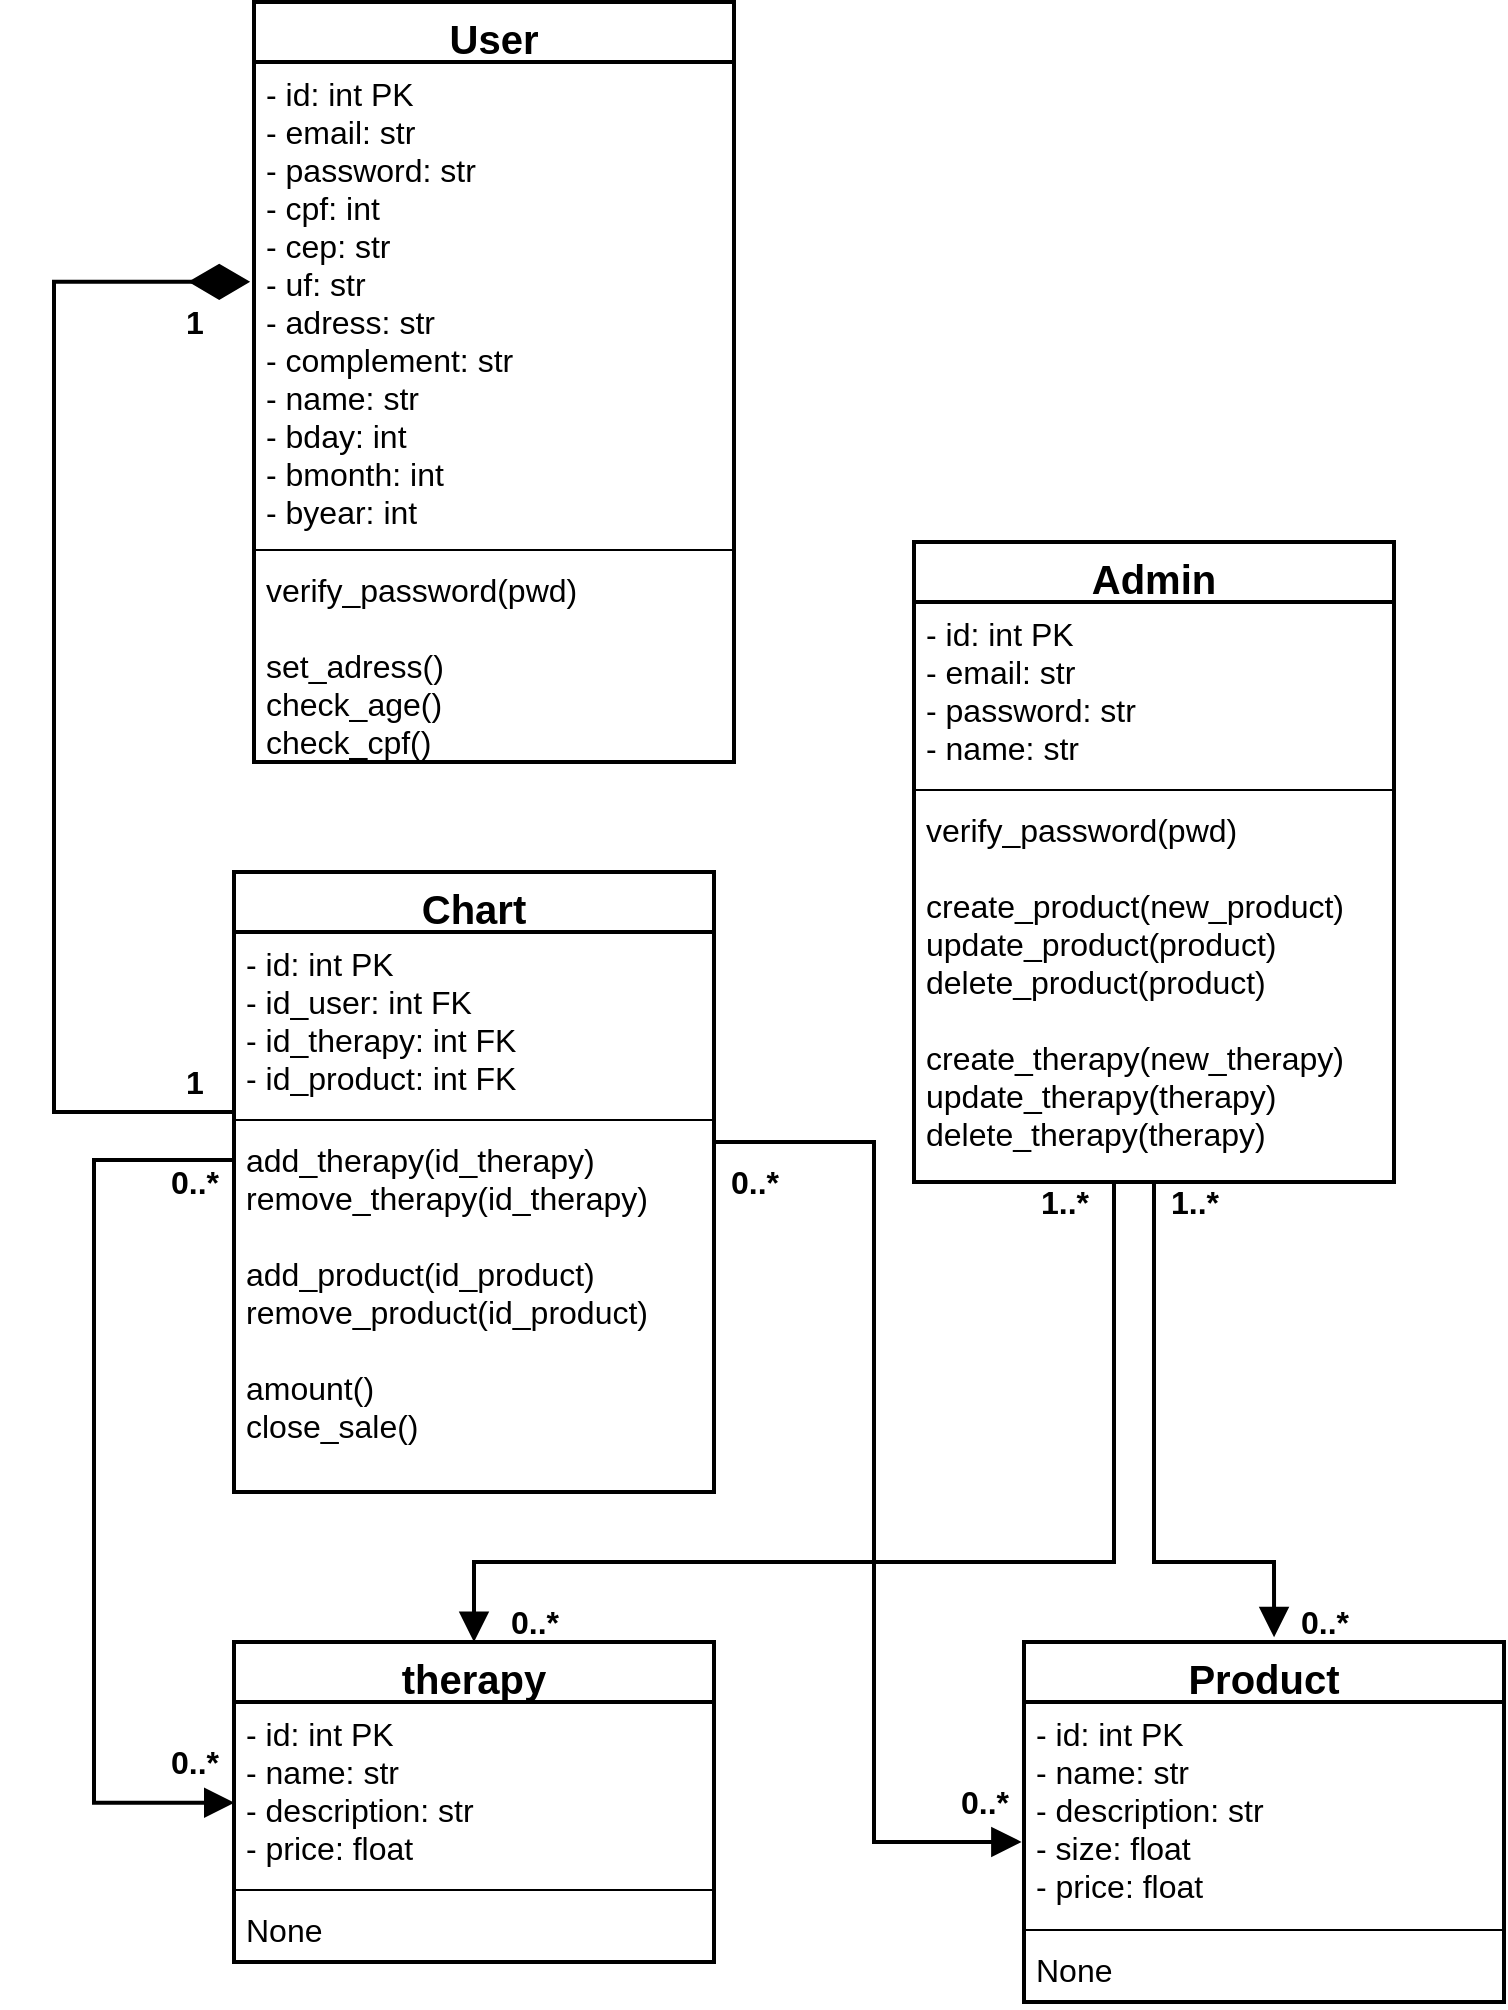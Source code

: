 <mxfile version="14.5.1" type="device"><diagram id="fntY5NJteIdh2mDkMQc7" name="Page-1"><mxGraphModel dx="2452" dy="855" grid="1" gridSize="10" guides="1" tooltips="1" connect="1" arrows="1" fold="1" page="1" pageScale="1" pageWidth="850" pageHeight="1100" math="0" shadow="0"><root><mxCell id="0"/><mxCell id="1" parent="0"/><mxCell id="HS4yT8Spio_Xcdn0OzpL-2" value="User" style="swimlane;fontStyle=1;align=center;verticalAlign=top;childLayout=stackLayout;horizontal=1;startSize=30;horizontalStack=0;resizeParent=1;resizeParentMax=0;resizeLast=0;collapsible=1;marginBottom=0;strokeWidth=2;fontSize=20;" parent="1" vertex="1"><mxGeometry x="80" y="20" width="240" height="380" as="geometry"/></mxCell><mxCell id="HS4yT8Spio_Xcdn0OzpL-3" value="- id: int PK&#10;- email: str&#10;- password: str&#10;- cpf: int&#10;- cep: str&#10;- uf: str&#10;- adress: str&#10;- complement: str&#10;- name: str&#10;- bday: int&#10;- bmonth: int&#10;- byear: int" style="text;strokeColor=none;fillColor=none;align=left;verticalAlign=top;spacingLeft=4;spacingRight=4;overflow=hidden;rotatable=0;points=[[0,0.5],[1,0.5]];portConstraint=eastwest;fontSize=16;" parent="HS4yT8Spio_Xcdn0OzpL-2" vertex="1"><mxGeometry y="30" width="240" height="240" as="geometry"/></mxCell><mxCell id="HS4yT8Spio_Xcdn0OzpL-4" value="" style="line;strokeWidth=1;fillColor=none;align=left;verticalAlign=middle;spacingTop=-1;spacingLeft=3;spacingRight=3;rotatable=0;labelPosition=right;points=[];portConstraint=eastwest;" parent="HS4yT8Spio_Xcdn0OzpL-2" vertex="1"><mxGeometry y="270" width="240" height="8" as="geometry"/></mxCell><mxCell id="HS4yT8Spio_Xcdn0OzpL-5" value="verify_password(pwd)&#10;&#10;set_adress()&#10;check_age()&#10;check_cpf()" style="text;strokeColor=none;fillColor=none;align=left;verticalAlign=top;spacingLeft=4;spacingRight=4;overflow=hidden;rotatable=0;points=[[0,0.5],[1,0.5]];portConstraint=eastwest;fontSize=16;" parent="HS4yT8Spio_Xcdn0OzpL-2" vertex="1"><mxGeometry y="278" width="240" height="102" as="geometry"/></mxCell><mxCell id="_fVfH-ekBTrfcn4htMMa-14" style="edgeStyle=orthogonalEdgeStyle;rounded=0;orthogonalLoop=1;jettySize=auto;html=1;endArrow=block;endFill=1;endSize=10;strokeWidth=2;fontSize=16;entryX=0.521;entryY=-0.013;entryDx=0;entryDy=0;entryPerimeter=0;" parent="1" source="HS4yT8Spio_Xcdn0OzpL-6" target="HS4yT8Spio_Xcdn0OzpL-10" edge="1"><mxGeometry relative="1" as="geometry"><mxPoint x="570" y="810" as="targetPoint"/><Array as="points"><mxPoint x="530" y="800"/><mxPoint x="590" y="800"/></Array></mxGeometry></mxCell><mxCell id="_fVfH-ekBTrfcn4htMMa-17" style="edgeStyle=orthogonalEdgeStyle;rounded=0;orthogonalLoop=1;jettySize=auto;html=1;entryX=0.5;entryY=0;entryDx=0;entryDy=0;endArrow=block;endFill=1;endSize=10;strokeWidth=2;fontSize=16;" parent="1" source="HS4yT8Spio_Xcdn0OzpL-6" target="HS4yT8Spio_Xcdn0OzpL-14" edge="1"><mxGeometry relative="1" as="geometry"><Array as="points"><mxPoint x="510" y="800"/><mxPoint x="190" y="800"/></Array></mxGeometry></mxCell><mxCell id="HS4yT8Spio_Xcdn0OzpL-6" value="Admin" style="swimlane;fontStyle=1;align=center;verticalAlign=top;childLayout=stackLayout;horizontal=1;startSize=30;horizontalStack=0;resizeParent=1;resizeParentMax=0;resizeLast=0;collapsible=1;marginBottom=0;strokeWidth=2;fontSize=20;" parent="1" vertex="1"><mxGeometry x="410" y="290" width="240" height="320" as="geometry"/></mxCell><mxCell id="HS4yT8Spio_Xcdn0OzpL-7" value="- id: int PK&#10;- email: str&#10;- password: str&#10;- name: str" style="text;strokeColor=none;fillColor=none;align=left;verticalAlign=top;spacingLeft=4;spacingRight=4;overflow=hidden;rotatable=0;points=[[0,0.5],[1,0.5]];portConstraint=eastwest;fontSize=16;" parent="HS4yT8Spio_Xcdn0OzpL-6" vertex="1"><mxGeometry y="30" width="240" height="90" as="geometry"/></mxCell><mxCell id="HS4yT8Spio_Xcdn0OzpL-8" value="" style="line;strokeWidth=1;fillColor=none;align=left;verticalAlign=middle;spacingTop=-1;spacingLeft=3;spacingRight=3;rotatable=0;labelPosition=right;points=[];portConstraint=eastwest;" parent="HS4yT8Spio_Xcdn0OzpL-6" vertex="1"><mxGeometry y="120" width="240" height="8" as="geometry"/></mxCell><mxCell id="HS4yT8Spio_Xcdn0OzpL-9" value="verify_password(pwd)&#10;&#10;create_product(new_product)&#10;update_product(product)&#10;delete_product(product)&#10;&#10;create_therapy(new_therapy)&#10;update_therapy(therapy)&#10;delete_therapy(therapy)&#10;&#10;" style="text;strokeColor=none;fillColor=none;align=left;verticalAlign=top;spacingLeft=4;spacingRight=4;overflow=hidden;rotatable=0;points=[[0,0.5],[1,0.5]];portConstraint=eastwest;fontSize=16;" parent="HS4yT8Spio_Xcdn0OzpL-6" vertex="1"><mxGeometry y="128" width="240" height="192" as="geometry"/></mxCell><mxCell id="HS4yT8Spio_Xcdn0OzpL-10" value="Product" style="swimlane;fontStyle=1;align=center;verticalAlign=top;childLayout=stackLayout;horizontal=1;startSize=30;horizontalStack=0;resizeParent=1;resizeParentMax=0;resizeLast=0;collapsible=1;marginBottom=0;strokeWidth=2;fontSize=20;" parent="1" vertex="1"><mxGeometry x="465" y="840" width="240" height="180" as="geometry"/></mxCell><mxCell id="HS4yT8Spio_Xcdn0OzpL-11" value="- id: int PK&#10;- name: str&#10;- description: str&#10;- size: float&#10;- price: float" style="text;strokeColor=none;fillColor=none;align=left;verticalAlign=top;spacingLeft=4;spacingRight=4;overflow=hidden;rotatable=0;points=[[0,0.5],[1,0.5]];portConstraint=eastwest;fontSize=16;" parent="HS4yT8Spio_Xcdn0OzpL-10" vertex="1"><mxGeometry y="30" width="240" height="110" as="geometry"/></mxCell><mxCell id="HS4yT8Spio_Xcdn0OzpL-12" value="" style="line;strokeWidth=1;fillColor=none;align=left;verticalAlign=middle;spacingTop=-1;spacingLeft=3;spacingRight=3;rotatable=0;labelPosition=right;points=[];portConstraint=eastwest;" parent="HS4yT8Spio_Xcdn0OzpL-10" vertex="1"><mxGeometry y="140" width="240" height="8" as="geometry"/></mxCell><mxCell id="HS4yT8Spio_Xcdn0OzpL-13" value="None" style="text;strokeColor=none;fillColor=none;align=left;verticalAlign=top;spacingLeft=4;spacingRight=4;overflow=hidden;rotatable=0;points=[[0,0.5],[1,0.5]];portConstraint=eastwest;fontSize=16;" parent="HS4yT8Spio_Xcdn0OzpL-10" vertex="1"><mxGeometry y="148" width="240" height="32" as="geometry"/></mxCell><mxCell id="HS4yT8Spio_Xcdn0OzpL-14" value="therapy" style="swimlane;fontStyle=1;align=center;verticalAlign=top;childLayout=stackLayout;horizontal=1;startSize=30;horizontalStack=0;resizeParent=1;resizeParentMax=0;resizeLast=0;collapsible=1;marginBottom=0;strokeWidth=2;fontSize=20;" parent="1" vertex="1"><mxGeometry x="70" y="840" width="240" height="160" as="geometry"/></mxCell><mxCell id="HS4yT8Spio_Xcdn0OzpL-15" value="- id: int PK&#10;- name: str&#10;- description: str&#10;- price: float&#10;" style="text;strokeColor=none;fillColor=none;align=left;verticalAlign=top;spacingLeft=4;spacingRight=4;overflow=hidden;rotatable=0;points=[[0,0.5],[1,0.5]];portConstraint=eastwest;fontSize=16;" parent="HS4yT8Spio_Xcdn0OzpL-14" vertex="1"><mxGeometry y="30" width="240" height="90" as="geometry"/></mxCell><mxCell id="HS4yT8Spio_Xcdn0OzpL-16" value="" style="line;strokeWidth=1;fillColor=none;align=left;verticalAlign=middle;spacingTop=-1;spacingLeft=3;spacingRight=3;rotatable=0;labelPosition=right;points=[];portConstraint=eastwest;" parent="HS4yT8Spio_Xcdn0OzpL-14" vertex="1"><mxGeometry y="120" width="240" height="8" as="geometry"/></mxCell><mxCell id="HS4yT8Spio_Xcdn0OzpL-17" value="None" style="text;strokeColor=none;fillColor=none;align=left;verticalAlign=top;spacingLeft=4;spacingRight=4;overflow=hidden;rotatable=0;points=[[0,0.5],[1,0.5]];portConstraint=eastwest;fontSize=16;" parent="HS4yT8Spio_Xcdn0OzpL-14" vertex="1"><mxGeometry y="128" width="240" height="32" as="geometry"/></mxCell><mxCell id="HS4yT8Spio_Xcdn0OzpL-18" value="Chart" style="swimlane;fontStyle=1;align=center;verticalAlign=top;childLayout=stackLayout;horizontal=1;startSize=30;horizontalStack=0;resizeParent=1;resizeParentMax=0;resizeLast=0;collapsible=1;marginBottom=0;strokeWidth=2;fontSize=20;" parent="1" vertex="1"><mxGeometry x="70" y="455" width="240" height="310" as="geometry"/></mxCell><mxCell id="HS4yT8Spio_Xcdn0OzpL-19" value="- id: int PK&#10;- id_user: int FK&#10;- id_therapy: int FK&#10;- id_product: int FK" style="text;strokeColor=none;fillColor=none;align=left;verticalAlign=top;spacingLeft=4;spacingRight=4;overflow=hidden;rotatable=0;points=[[0,0.5],[1,0.5]];portConstraint=eastwest;fontSize=16;" parent="HS4yT8Spio_Xcdn0OzpL-18" vertex="1"><mxGeometry y="30" width="240" height="90" as="geometry"/></mxCell><mxCell id="HS4yT8Spio_Xcdn0OzpL-20" value="" style="line;strokeWidth=1;fillColor=none;align=left;verticalAlign=middle;spacingTop=-1;spacingLeft=3;spacingRight=3;rotatable=0;labelPosition=right;points=[];portConstraint=eastwest;" parent="HS4yT8Spio_Xcdn0OzpL-18" vertex="1"><mxGeometry y="120" width="240" height="8" as="geometry"/></mxCell><mxCell id="HS4yT8Spio_Xcdn0OzpL-21" value="add_therapy(id_therapy)&#10;remove_therapy(id_therapy)&#10;&#10;add_product(id_product)&#10;remove_product(id_product)&#10;&#10;amount()&#10;close_sale()" style="text;strokeColor=none;fillColor=none;align=left;verticalAlign=top;spacingLeft=4;spacingRight=4;overflow=hidden;rotatable=0;points=[[0,0.5],[1,0.5]];portConstraint=eastwest;fontSize=16;" parent="HS4yT8Spio_Xcdn0OzpL-18" vertex="1"><mxGeometry y="128" width="240" height="182" as="geometry"/></mxCell><mxCell id="_fVfH-ekBTrfcn4htMMa-2" style="edgeStyle=orthogonalEdgeStyle;rounded=0;orthogonalLoop=1;jettySize=auto;html=1;strokeWidth=2;endSize=25;endArrow=diamondThin;endFill=1;entryX=-0.008;entryY=0.458;entryDx=0;entryDy=0;entryPerimeter=0;" parent="1" source="HS4yT8Spio_Xcdn0OzpL-19" target="HS4yT8Spio_Xcdn0OzpL-3" edge="1"><mxGeometry relative="1" as="geometry"><Array as="points"><mxPoint x="-20" y="575"/><mxPoint x="-20" y="160"/></Array><mxPoint x="50" y="267" as="targetPoint"/></mxGeometry></mxCell><mxCell id="_fVfH-ekBTrfcn4htMMa-3" style="edgeStyle=orthogonalEdgeStyle;rounded=0;orthogonalLoop=1;jettySize=auto;html=1;strokeWidth=2;endSize=10;exitX=0;exitY=0.627;exitDx=0;exitDy=0;exitPerimeter=0;entryX=0.001;entryY=0.56;entryDx=0;entryDy=0;entryPerimeter=0;endArrow=block;endFill=1;" parent="1" source="HS4yT8Spio_Xcdn0OzpL-19" target="HS4yT8Spio_Xcdn0OzpL-15" edge="1"><mxGeometry relative="1" as="geometry"><mxPoint x="30" y="850" as="targetPoint"/><Array as="points"><mxPoint y="599"/><mxPoint y="920"/></Array></mxGeometry></mxCell><mxCell id="_fVfH-ekBTrfcn4htMMa-4" style="edgeStyle=orthogonalEdgeStyle;rounded=0;orthogonalLoop=1;jettySize=auto;html=1;strokeWidth=2;endSize=10;exitX=1;exitY=0.5;exitDx=0;exitDy=0;endArrow=block;endFill=1;entryX=-0.005;entryY=0.636;entryDx=0;entryDy=0;entryPerimeter=0;" parent="1" source="HS4yT8Spio_Xcdn0OzpL-19" target="HS4yT8Spio_Xcdn0OzpL-11" edge="1"><mxGeometry relative="1" as="geometry"><mxPoint x="450" y="950" as="targetPoint"/><Array as="points"><mxPoint x="310" y="590"/><mxPoint x="390" y="590"/><mxPoint x="390" y="940"/></Array></mxGeometry></mxCell><mxCell id="_fVfH-ekBTrfcn4htMMa-5" value="1" style="text;html=1;align=center;verticalAlign=middle;resizable=0;points=[];autosize=1;fontStyle=1;fontSize=16;" parent="1" vertex="1"><mxGeometry x="40" y="170" width="20" height="20" as="geometry"/></mxCell><mxCell id="_fVfH-ekBTrfcn4htMMa-8" value="1" style="text;html=1;align=center;verticalAlign=middle;resizable=0;points=[];autosize=1;fontStyle=1;fontSize=16;" parent="1" vertex="1"><mxGeometry x="40" y="550" width="20" height="20" as="geometry"/></mxCell><mxCell id="_fVfH-ekBTrfcn4htMMa-10" value="0..*" style="text;html=1;align=center;verticalAlign=middle;resizable=0;points=[];autosize=1;fontStyle=1;fontSize=16;" parent="1" vertex="1"><mxGeometry x="30" y="890" width="40" height="20" as="geometry"/></mxCell><mxCell id="_fVfH-ekBTrfcn4htMMa-11" value="0..*" style="text;html=1;align=center;verticalAlign=middle;resizable=0;points=[];autosize=1;fontStyle=1;fontSize=16;" parent="1" vertex="1"><mxGeometry x="30" y="600" width="40" height="20" as="geometry"/></mxCell><mxCell id="_fVfH-ekBTrfcn4htMMa-12" value="0..*" style="text;html=1;align=center;verticalAlign=middle;resizable=0;points=[];autosize=1;fontStyle=1;fontSize=16;" parent="1" vertex="1"><mxGeometry x="310" y="600" width="40" height="20" as="geometry"/></mxCell><mxCell id="_fVfH-ekBTrfcn4htMMa-13" value="0..*" style="text;html=1;align=center;verticalAlign=middle;resizable=0;points=[];autosize=1;fontStyle=1;fontSize=16;" parent="1" vertex="1"><mxGeometry x="425" y="910" width="40" height="20" as="geometry"/></mxCell><mxCell id="_fVfH-ekBTrfcn4htMMa-15" value="0..*" style="text;html=1;align=center;verticalAlign=middle;resizable=0;points=[];autosize=1;fontStyle=1;fontSize=16;" parent="1" vertex="1"><mxGeometry x="595" y="820" width="40" height="20" as="geometry"/></mxCell><mxCell id="_fVfH-ekBTrfcn4htMMa-16" value="1..*" style="text;html=1;align=center;verticalAlign=middle;resizable=0;points=[];autosize=1;fontStyle=1;fontSize=16;" parent="1" vertex="1"><mxGeometry x="530" y="610" width="40" height="20" as="geometry"/></mxCell><mxCell id="_fVfH-ekBTrfcn4htMMa-19" value="0..*" style="text;html=1;align=center;verticalAlign=middle;resizable=0;points=[];autosize=1;fontStyle=1;fontSize=16;" parent="1" vertex="1"><mxGeometry x="200" y="820" width="40" height="20" as="geometry"/></mxCell><mxCell id="_fVfH-ekBTrfcn4htMMa-20" value="1..*" style="text;html=1;align=center;verticalAlign=middle;resizable=0;points=[];autosize=1;fontStyle=1;fontSize=16;" parent="1" vertex="1"><mxGeometry x="465" y="610" width="40" height="20" as="geometry"/></mxCell></root></mxGraphModel></diagram></mxfile>